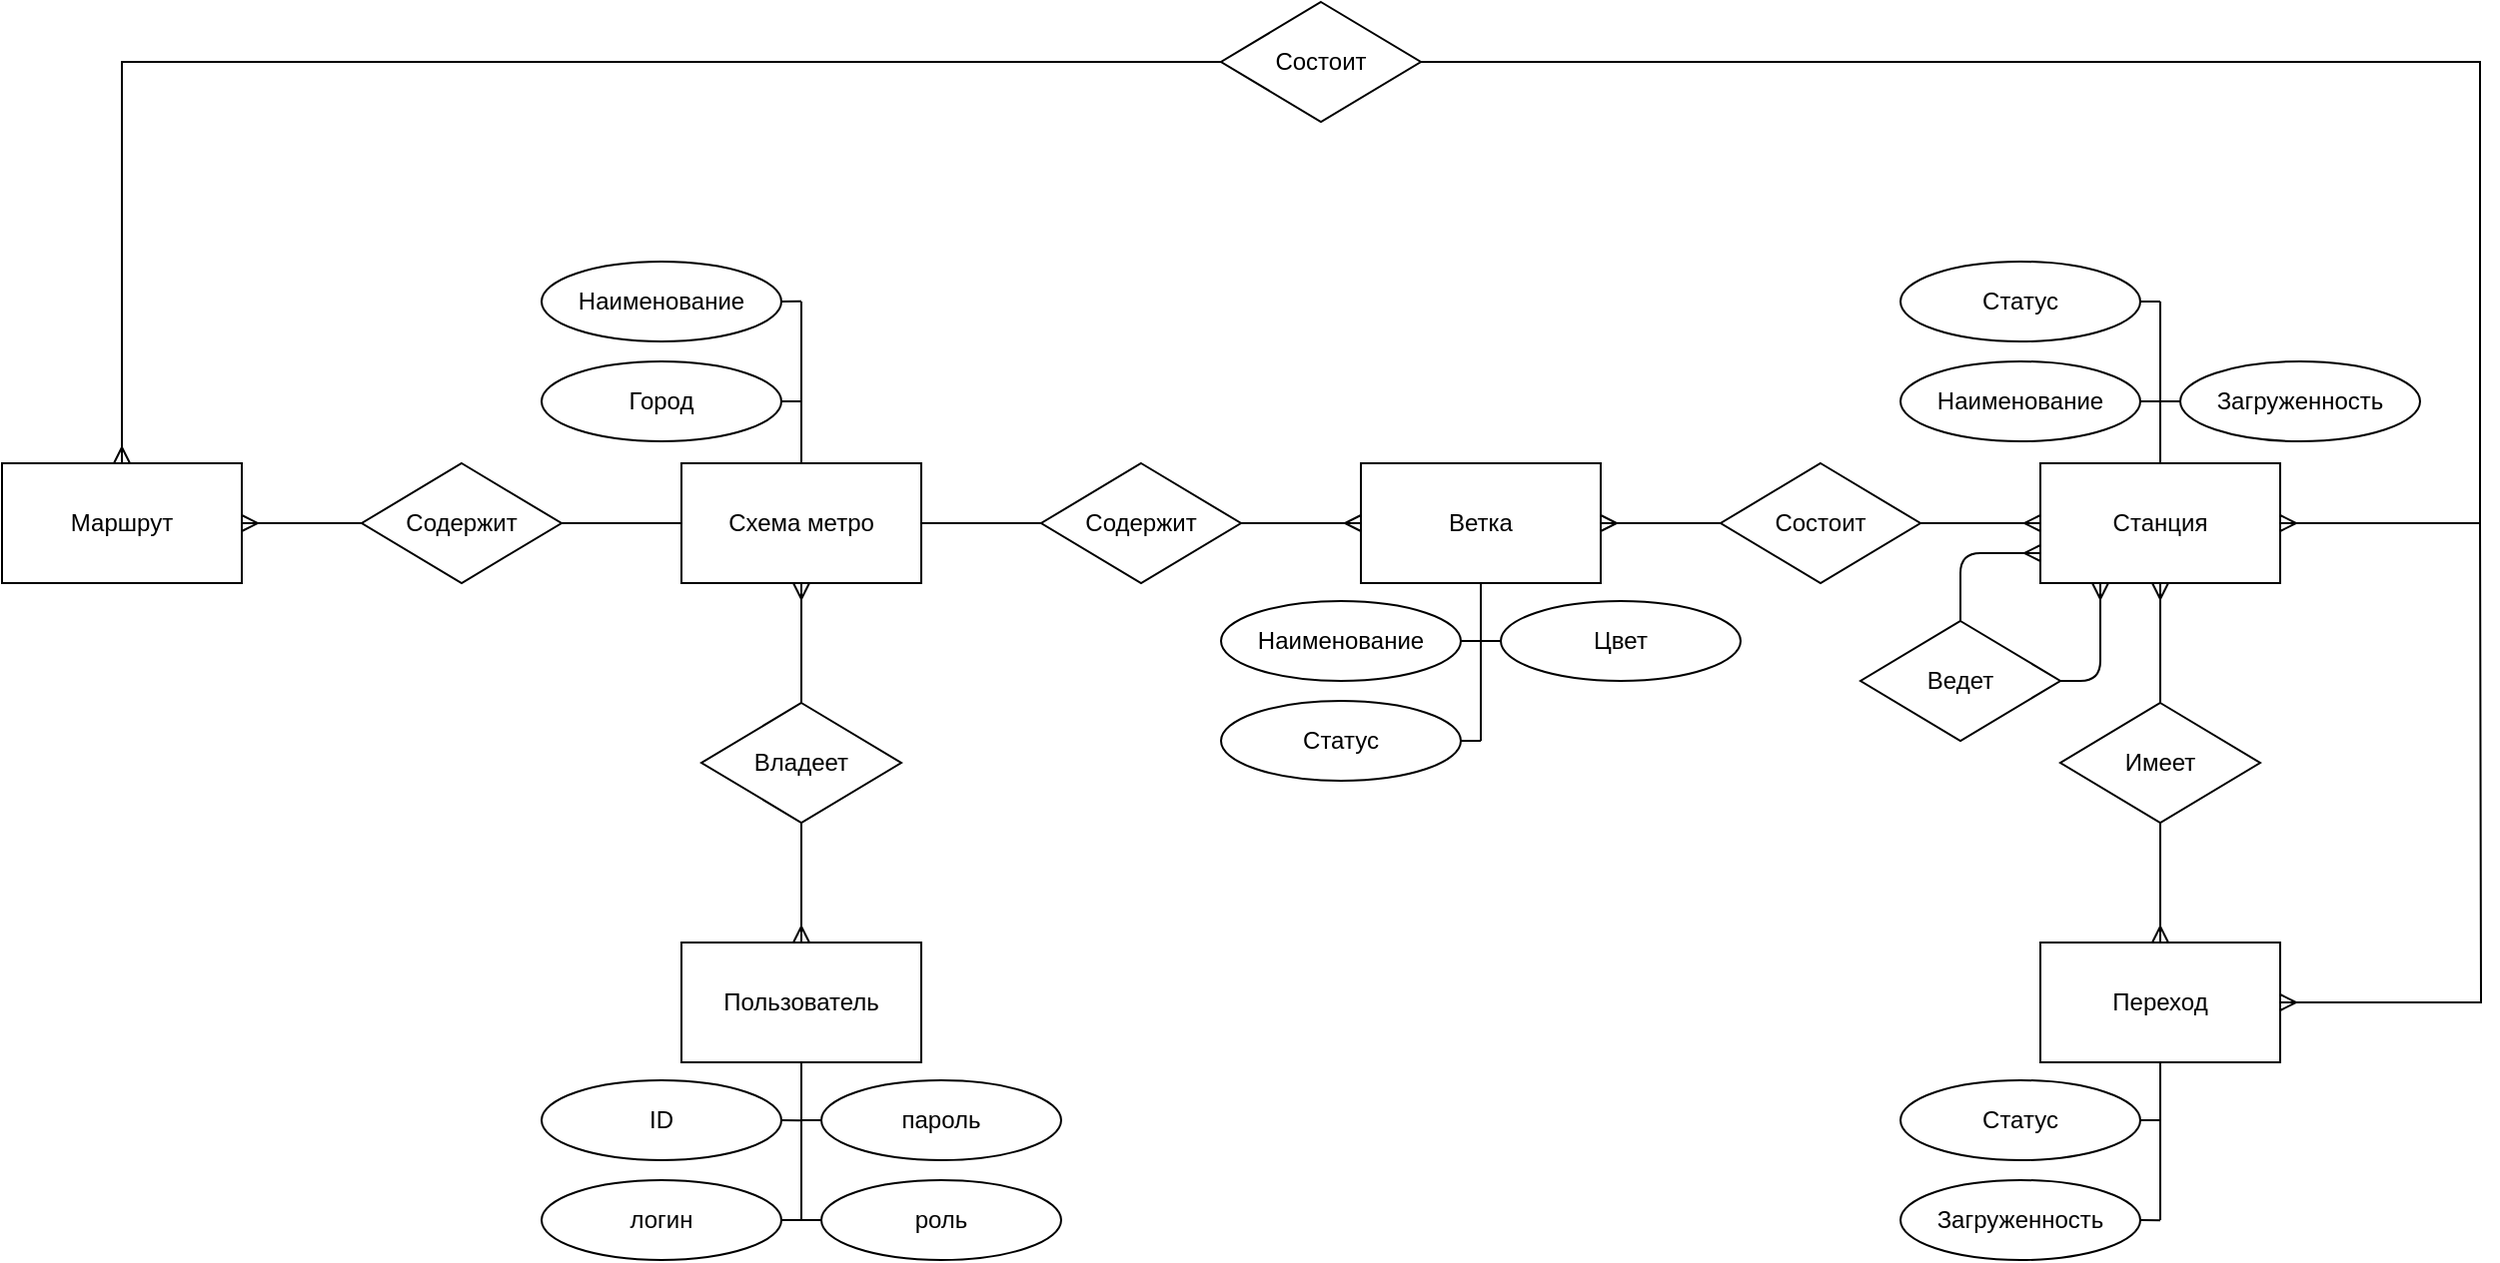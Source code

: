 <mxfile>
    <diagram id="WU5i4vkCBaCidyM8CPQL" name="Page-1">
        <mxGraphModel dx="3370" dy="1447" grid="1" gridSize="10" guides="1" tooltips="1" connect="1" arrows="1" fold="1" page="1" pageScale="1" pageWidth="850" pageHeight="1100" math="0" shadow="0">
            <root>
                <mxCell id="0"/>
                <mxCell id="1" parent="0"/>
                <mxCell id="135" style="edgeStyle=none;html=1;endArrow=none;endFill=0;" parent="1" source="137" edge="1">
                    <mxGeometry relative="1" as="geometry">
                        <mxPoint x="205" y="1945" as="targetPoint"/>
                    </mxGeometry>
                </mxCell>
                <mxCell id="136" style="edgeStyle=none;html=1;entryX=0.5;entryY=1;entryDx=0;entryDy=0;endArrow=none;endFill=0;startArrow=ERmany;startFill=0;" parent="1" source="137" target="151" edge="1">
                    <mxGeometry relative="1" as="geometry"/>
                </mxCell>
                <mxCell id="137" value="Пользователь" style="rounded=0;whiteSpace=wrap;html=1;" parent="1" vertex="1">
                    <mxGeometry x="145" y="1806" width="120" height="60" as="geometry"/>
                </mxCell>
                <mxCell id="138" style="edgeStyle=none;html=1;exitX=1;exitY=0.5;exitDx=0;exitDy=0;endArrow=none;endFill=0;" parent="1" source="139" edge="1">
                    <mxGeometry relative="1" as="geometry">
                        <mxPoint x="205" y="1895.143" as="targetPoint"/>
                    </mxGeometry>
                </mxCell>
                <mxCell id="139" value="ID" style="ellipse;whiteSpace=wrap;html=1;" parent="1" vertex="1">
                    <mxGeometry x="75" y="1875" width="120" height="40" as="geometry"/>
                </mxCell>
                <mxCell id="140" style="edgeStyle=none;html=1;exitX=1;exitY=0.5;exitDx=0;exitDy=0;endArrow=none;endFill=0;" parent="1" source="141" edge="1">
                    <mxGeometry relative="1" as="geometry">
                        <mxPoint x="205" y="1945" as="targetPoint"/>
                    </mxGeometry>
                </mxCell>
                <mxCell id="141" value="логин" style="ellipse;whiteSpace=wrap;html=1;" parent="1" vertex="1">
                    <mxGeometry x="75" y="1925" width="120" height="40" as="geometry"/>
                </mxCell>
                <mxCell id="142" style="edgeStyle=none;html=1;endArrow=none;endFill=0;" parent="1" edge="1">
                    <mxGeometry relative="1" as="geometry">
                        <mxPoint x="205" y="1895" as="targetPoint"/>
                        <mxPoint x="215" y="1895" as="sourcePoint"/>
                    </mxGeometry>
                </mxCell>
                <mxCell id="144" style="edgeStyle=none;html=1;exitX=0;exitY=0.5;exitDx=0;exitDy=0;endArrow=none;endFill=0;" parent="1" source="145" edge="1">
                    <mxGeometry relative="1" as="geometry">
                        <mxPoint x="205" y="1945" as="targetPoint"/>
                    </mxGeometry>
                </mxCell>
                <mxCell id="145" value="роль" style="ellipse;whiteSpace=wrap;html=1;" parent="1" vertex="1">
                    <mxGeometry x="215" y="1925" width="120" height="40" as="geometry"/>
                </mxCell>
                <mxCell id="149" value="пароль" style="ellipse;whiteSpace=wrap;html=1;" parent="1" vertex="1">
                    <mxGeometry x="215" y="1875" width="120" height="40" as="geometry"/>
                </mxCell>
                <mxCell id="150" style="edgeStyle=none;html=1;entryX=0.5;entryY=1;entryDx=0;entryDy=0;endArrow=ERmany;endFill=0;" parent="1" source="151" target="156" edge="1">
                    <mxGeometry relative="1" as="geometry"/>
                </mxCell>
                <mxCell id="151" value="Владеет" style="rhombus;whiteSpace=wrap;html=1;" parent="1" vertex="1">
                    <mxGeometry x="155" y="1686" width="100" height="60" as="geometry"/>
                </mxCell>
                <mxCell id="152" style="edgeStyle=none;html=1;endArrow=none;endFill=0;" parent="1" source="156" edge="1">
                    <mxGeometry relative="1" as="geometry">
                        <mxPoint x="205" y="1485" as="targetPoint"/>
                    </mxGeometry>
                </mxCell>
                <mxCell id="153" style="edgeStyle=none;html=1;exitX=1;exitY=0.5;exitDx=0;exitDy=0;entryX=0;entryY=0.5;entryDx=0;entryDy=0;endArrow=none;endFill=0;startArrow=none;startFill=0;" parent="1" source="156" target="160" edge="1">
                    <mxGeometry relative="1" as="geometry"/>
                </mxCell>
                <mxCell id="299" style="edgeStyle=none;html=1;exitX=0;exitY=0.5;exitDx=0;exitDy=0;entryX=1;entryY=0.5;entryDx=0;entryDy=0;endArrow=none;endFill=0;" parent="1" source="156" target="298" edge="1">
                    <mxGeometry relative="1" as="geometry"/>
                </mxCell>
                <mxCell id="156" value="Схема метро" style="rounded=0;whiteSpace=wrap;html=1;" parent="1" vertex="1">
                    <mxGeometry x="145" y="1566" width="120" height="60" as="geometry"/>
                </mxCell>
                <mxCell id="231" style="edgeStyle=none;html=1;exitX=1;exitY=0.5;exitDx=0;exitDy=0;entryX=0;entryY=0.5;entryDx=0;entryDy=0;endArrow=ERmany;endFill=0;" parent="1" source="160" target="230" edge="1">
                    <mxGeometry relative="1" as="geometry"/>
                </mxCell>
                <mxCell id="160" value="Содержит" style="rhombus;whiteSpace=wrap;html=1;" parent="1" vertex="1">
                    <mxGeometry x="325" y="1566" width="100" height="60" as="geometry"/>
                </mxCell>
                <mxCell id="166" style="edgeStyle=none;html=1;exitX=1;exitY=0.5;exitDx=0;exitDy=0;endArrow=none;endFill=0;" parent="1" source="167" edge="1">
                    <mxGeometry relative="1" as="geometry">
                        <mxPoint x="205" y="1535" as="targetPoint"/>
                    </mxGeometry>
                </mxCell>
                <mxCell id="167" value="Город" style="ellipse;whiteSpace=wrap;html=1;" parent="1" vertex="1">
                    <mxGeometry x="75" y="1515" width="120" height="40" as="geometry"/>
                </mxCell>
                <mxCell id="233" style="edgeStyle=none;html=1;exitX=1;exitY=0.5;exitDx=0;exitDy=0;entryX=0;entryY=0.5;entryDx=0;entryDy=0;startArrow=ERmany;startFill=0;endArrow=none;endFill=0;" parent="1" source="230" target="232" edge="1">
                    <mxGeometry relative="1" as="geometry"/>
                </mxCell>
                <mxCell id="316" style="edgeStyle=none;html=1;endArrow=none;endFill=0;" parent="1" source="230" edge="1">
                    <mxGeometry relative="1" as="geometry">
                        <mxPoint x="545" y="1705" as="targetPoint"/>
                    </mxGeometry>
                </mxCell>
                <mxCell id="230" value="Ветка" style="rounded=0;whiteSpace=wrap;html=1;" parent="1" vertex="1">
                    <mxGeometry x="485" y="1566" width="120" height="60" as="geometry"/>
                </mxCell>
                <mxCell id="235" style="edgeStyle=none;html=1;exitX=1;exitY=0.5;exitDx=0;exitDy=0;endArrow=ERmany;endFill=0;" parent="1" source="232" target="234" edge="1">
                    <mxGeometry relative="1" as="geometry"/>
                </mxCell>
                <mxCell id="232" value="Состоит" style="rhombus;whiteSpace=wrap;html=1;" parent="1" vertex="1">
                    <mxGeometry x="665" y="1566" width="100" height="60" as="geometry"/>
                </mxCell>
                <mxCell id="296" style="edgeStyle=none;html=1;endArrow=none;endFill=0;startArrow=ERmany;startFill=0;" parent="1" source="234" target="295" edge="1">
                    <mxGeometry relative="1" as="geometry"/>
                </mxCell>
                <mxCell id="317" style="edgeStyle=none;html=1;endArrow=none;endFill=0;" parent="1" source="234" edge="1">
                    <mxGeometry relative="1" as="geometry">
                        <mxPoint x="885" y="1485" as="targetPoint"/>
                    </mxGeometry>
                </mxCell>
                <mxCell id="339" style="edgeStyle=orthogonalEdgeStyle;html=1;exitX=0.25;exitY=1;exitDx=0;exitDy=0;entryX=1;entryY=0.5;entryDx=0;entryDy=0;endArrow=none;endFill=0;startArrow=ERmany;startFill=0;" parent="1" source="234" target="337" edge="1">
                    <mxGeometry relative="1" as="geometry"/>
                </mxCell>
                <mxCell id="234" value="Станция" style="rounded=0;whiteSpace=wrap;html=1;" parent="1" vertex="1">
                    <mxGeometry x="825" y="1566" width="120" height="60" as="geometry"/>
                </mxCell>
                <mxCell id="322" style="edgeStyle=none;html=1;endArrow=none;endFill=0;" parent="1" source="294" edge="1">
                    <mxGeometry relative="1" as="geometry">
                        <mxPoint x="885" y="1945" as="targetPoint"/>
                    </mxGeometry>
                </mxCell>
                <mxCell id="336" style="edgeStyle=orthogonalEdgeStyle;html=1;rounded=0;curved=0;endArrow=none;endFill=0;startArrow=ERmany;startFill=0;" parent="1" source="294" edge="1">
                    <mxGeometry relative="1" as="geometry">
                        <mxPoint x="1045" y="1595" as="targetPoint"/>
                    </mxGeometry>
                </mxCell>
                <mxCell id="294" value="Переход" style="rounded=0;whiteSpace=wrap;html=1;" parent="1" vertex="1">
                    <mxGeometry x="825" y="1806" width="120" height="60" as="geometry"/>
                </mxCell>
                <mxCell id="297" style="edgeStyle=none;html=1;endArrow=ERmany;endFill=0;" parent="1" source="295" target="294" edge="1">
                    <mxGeometry relative="1" as="geometry"/>
                </mxCell>
                <mxCell id="295" value="Имеет" style="rhombus;whiteSpace=wrap;html=1;" parent="1" vertex="1">
                    <mxGeometry x="835" y="1686" width="100" height="60" as="geometry"/>
                </mxCell>
                <mxCell id="301" style="edgeStyle=none;html=1;endArrow=ERmany;endFill=0;" parent="1" source="298" target="300" edge="1">
                    <mxGeometry relative="1" as="geometry"/>
                </mxCell>
                <mxCell id="298" value="Содержит" style="rhombus;whiteSpace=wrap;html=1;" parent="1" vertex="1">
                    <mxGeometry x="-15" y="1566" width="100" height="60" as="geometry"/>
                </mxCell>
                <mxCell id="334" style="edgeStyle=elbowEdgeStyle;html=1;entryX=0;entryY=0.5;entryDx=0;entryDy=0;elbow=vertical;endArrow=none;endFill=0;startArrow=ERmany;startFill=0;rounded=0;curved=0;" parent="1" source="300" target="333" edge="1">
                    <mxGeometry relative="1" as="geometry">
                        <Array as="points">
                            <mxPoint x="175" y="1365"/>
                        </Array>
                    </mxGeometry>
                </mxCell>
                <mxCell id="300" value="Маршрут" style="rounded=0;whiteSpace=wrap;html=1;" parent="1" vertex="1">
                    <mxGeometry x="-195" y="1566" width="120" height="60" as="geometry"/>
                </mxCell>
                <mxCell id="303" style="edgeStyle=none;html=1;exitX=1;exitY=0.5;exitDx=0;exitDy=0;endArrow=none;endFill=0;" parent="1" source="302" edge="1">
                    <mxGeometry relative="1" as="geometry">
                        <mxPoint x="205.0" y="1484.897" as="targetPoint"/>
                    </mxGeometry>
                </mxCell>
                <mxCell id="302" value="Наименование" style="ellipse;whiteSpace=wrap;html=1;" parent="1" vertex="1">
                    <mxGeometry x="75" y="1465" width="120" height="40" as="geometry"/>
                </mxCell>
                <mxCell id="304" style="edgeStyle=none;html=1;exitX=1;exitY=0.5;exitDx=0;exitDy=0;endArrow=none;endFill=0;entryX=0;entryY=0.5;entryDx=0;entryDy=0;" parent="1" source="305" target="327" edge="1">
                    <mxGeometry relative="1" as="geometry">
                        <mxPoint x="545" y="1655.143" as="targetPoint"/>
                    </mxGeometry>
                </mxCell>
                <mxCell id="305" value="Наименование" style="ellipse;whiteSpace=wrap;html=1;" parent="1" vertex="1">
                    <mxGeometry x="415" y="1635" width="120" height="40" as="geometry"/>
                </mxCell>
                <mxCell id="306" style="edgeStyle=none;html=1;exitX=1;exitY=0.5;exitDx=0;exitDy=0;endArrow=none;endFill=0;" parent="1" source="307" edge="1">
                    <mxGeometry relative="1" as="geometry">
                        <mxPoint x="545" y="1705" as="targetPoint"/>
                    </mxGeometry>
                </mxCell>
                <mxCell id="307" value="Статус" style="ellipse;whiteSpace=wrap;html=1;" parent="1" vertex="1">
                    <mxGeometry x="415" y="1685" width="120" height="40" as="geometry"/>
                </mxCell>
                <mxCell id="319" style="edgeStyle=none;html=1;exitX=1;exitY=0.5;exitDx=0;exitDy=0;endArrow=none;endFill=0;entryX=0;entryY=0.5;entryDx=0;entryDy=0;" parent="1" source="318" target="328" edge="1">
                    <mxGeometry relative="1" as="geometry">
                        <mxPoint x="885.0" y="1534.977" as="targetPoint"/>
                    </mxGeometry>
                </mxCell>
                <mxCell id="318" value="Наименование" style="ellipse;whiteSpace=wrap;html=1;" parent="1" vertex="1">
                    <mxGeometry x="755" y="1515" width="120" height="40" as="geometry"/>
                </mxCell>
                <mxCell id="321" style="edgeStyle=none;html=1;exitX=1;exitY=0.5;exitDx=0;exitDy=0;endArrow=none;endFill=0;" parent="1" source="320" edge="1">
                    <mxGeometry relative="1" as="geometry">
                        <mxPoint x="885" y="1485" as="targetPoint"/>
                    </mxGeometry>
                </mxCell>
                <mxCell id="320" value="Статус" style="ellipse;whiteSpace=wrap;html=1;" parent="1" vertex="1">
                    <mxGeometry x="755" y="1465" width="120" height="40" as="geometry"/>
                </mxCell>
                <mxCell id="324" style="edgeStyle=none;html=1;endArrow=none;endFill=0;" parent="1" source="323" edge="1">
                    <mxGeometry relative="1" as="geometry">
                        <mxPoint x="885.0" y="1895.0" as="targetPoint"/>
                    </mxGeometry>
                </mxCell>
                <mxCell id="323" value="Статус" style="ellipse;whiteSpace=wrap;html=1;" parent="1" vertex="1">
                    <mxGeometry x="755" y="1875" width="120" height="40" as="geometry"/>
                </mxCell>
                <mxCell id="327" value="Цвет" style="ellipse;whiteSpace=wrap;html=1;" parent="1" vertex="1">
                    <mxGeometry x="555" y="1635" width="120" height="40" as="geometry"/>
                </mxCell>
                <mxCell id="328" value="Загруженность" style="ellipse;whiteSpace=wrap;html=1;" parent="1" vertex="1">
                    <mxGeometry x="895" y="1515" width="120" height="40" as="geometry"/>
                </mxCell>
                <mxCell id="330" style="edgeStyle=none;html=1;exitX=1;exitY=0.5;exitDx=0;exitDy=0;endArrow=none;endFill=0;" parent="1" source="329" edge="1">
                    <mxGeometry relative="1" as="geometry">
                        <mxPoint x="885" y="1945.182" as="targetPoint"/>
                    </mxGeometry>
                </mxCell>
                <mxCell id="329" value="Загруженность" style="ellipse;whiteSpace=wrap;html=1;" parent="1" vertex="1">
                    <mxGeometry x="755" y="1925" width="120" height="40" as="geometry"/>
                </mxCell>
                <mxCell id="335" style="edgeStyle=orthogonalEdgeStyle;html=1;entryX=1;entryY=0.5;entryDx=0;entryDy=0;rounded=0;curved=0;endArrow=ERmany;endFill=0;" parent="1" source="333" target="234" edge="1">
                    <mxGeometry relative="1" as="geometry">
                        <Array as="points">
                            <mxPoint x="1045" y="1365"/>
                            <mxPoint x="1045" y="1596"/>
                        </Array>
                    </mxGeometry>
                </mxCell>
                <mxCell id="333" value="Состоит" style="rhombus;whiteSpace=wrap;html=1;" parent="1" vertex="1">
                    <mxGeometry x="415" y="1335" width="100" height="60" as="geometry"/>
                </mxCell>
                <mxCell id="341" style="edgeStyle=orthogonalEdgeStyle;html=1;exitX=0.5;exitY=0;exitDx=0;exitDy=0;entryX=0;entryY=0.75;entryDx=0;entryDy=0;endArrow=ERmany;endFill=0;" parent="1" source="337" target="234" edge="1">
                    <mxGeometry relative="1" as="geometry"/>
                </mxCell>
                <mxCell id="337" value="Ведет" style="rhombus;whiteSpace=wrap;html=1;" parent="1" vertex="1">
                    <mxGeometry x="735" y="1645" width="100" height="60" as="geometry"/>
                </mxCell>
            </root>
        </mxGraphModel>
    </diagram>
</mxfile>